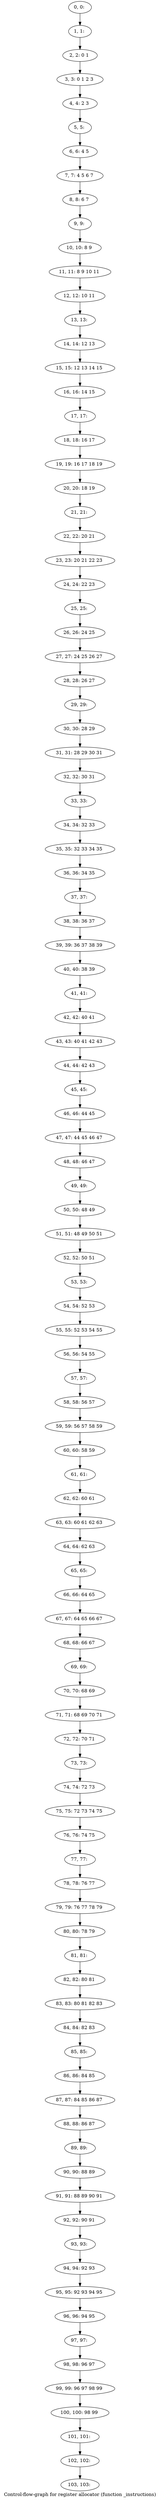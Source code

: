 digraph G {
graph [label="Control-flow-graph for register allocator (function _instructions)"]
0[label="0, 0: "];
1[label="1, 1: "];
2[label="2, 2: 0 1 "];
3[label="3, 3: 0 1 2 3 "];
4[label="4, 4: 2 3 "];
5[label="5, 5: "];
6[label="6, 6: 4 5 "];
7[label="7, 7: 4 5 6 7 "];
8[label="8, 8: 6 7 "];
9[label="9, 9: "];
10[label="10, 10: 8 9 "];
11[label="11, 11: 8 9 10 11 "];
12[label="12, 12: 10 11 "];
13[label="13, 13: "];
14[label="14, 14: 12 13 "];
15[label="15, 15: 12 13 14 15 "];
16[label="16, 16: 14 15 "];
17[label="17, 17: "];
18[label="18, 18: 16 17 "];
19[label="19, 19: 16 17 18 19 "];
20[label="20, 20: 18 19 "];
21[label="21, 21: "];
22[label="22, 22: 20 21 "];
23[label="23, 23: 20 21 22 23 "];
24[label="24, 24: 22 23 "];
25[label="25, 25: "];
26[label="26, 26: 24 25 "];
27[label="27, 27: 24 25 26 27 "];
28[label="28, 28: 26 27 "];
29[label="29, 29: "];
30[label="30, 30: 28 29 "];
31[label="31, 31: 28 29 30 31 "];
32[label="32, 32: 30 31 "];
33[label="33, 33: "];
34[label="34, 34: 32 33 "];
35[label="35, 35: 32 33 34 35 "];
36[label="36, 36: 34 35 "];
37[label="37, 37: "];
38[label="38, 38: 36 37 "];
39[label="39, 39: 36 37 38 39 "];
40[label="40, 40: 38 39 "];
41[label="41, 41: "];
42[label="42, 42: 40 41 "];
43[label="43, 43: 40 41 42 43 "];
44[label="44, 44: 42 43 "];
45[label="45, 45: "];
46[label="46, 46: 44 45 "];
47[label="47, 47: 44 45 46 47 "];
48[label="48, 48: 46 47 "];
49[label="49, 49: "];
50[label="50, 50: 48 49 "];
51[label="51, 51: 48 49 50 51 "];
52[label="52, 52: 50 51 "];
53[label="53, 53: "];
54[label="54, 54: 52 53 "];
55[label="55, 55: 52 53 54 55 "];
56[label="56, 56: 54 55 "];
57[label="57, 57: "];
58[label="58, 58: 56 57 "];
59[label="59, 59: 56 57 58 59 "];
60[label="60, 60: 58 59 "];
61[label="61, 61: "];
62[label="62, 62: 60 61 "];
63[label="63, 63: 60 61 62 63 "];
64[label="64, 64: 62 63 "];
65[label="65, 65: "];
66[label="66, 66: 64 65 "];
67[label="67, 67: 64 65 66 67 "];
68[label="68, 68: 66 67 "];
69[label="69, 69: "];
70[label="70, 70: 68 69 "];
71[label="71, 71: 68 69 70 71 "];
72[label="72, 72: 70 71 "];
73[label="73, 73: "];
74[label="74, 74: 72 73 "];
75[label="75, 75: 72 73 74 75 "];
76[label="76, 76: 74 75 "];
77[label="77, 77: "];
78[label="78, 78: 76 77 "];
79[label="79, 79: 76 77 78 79 "];
80[label="80, 80: 78 79 "];
81[label="81, 81: "];
82[label="82, 82: 80 81 "];
83[label="83, 83: 80 81 82 83 "];
84[label="84, 84: 82 83 "];
85[label="85, 85: "];
86[label="86, 86: 84 85 "];
87[label="87, 87: 84 85 86 87 "];
88[label="88, 88: 86 87 "];
89[label="89, 89: "];
90[label="90, 90: 88 89 "];
91[label="91, 91: 88 89 90 91 "];
92[label="92, 92: 90 91 "];
93[label="93, 93: "];
94[label="94, 94: 92 93 "];
95[label="95, 95: 92 93 94 95 "];
96[label="96, 96: 94 95 "];
97[label="97, 97: "];
98[label="98, 98: 96 97 "];
99[label="99, 99: 96 97 98 99 "];
100[label="100, 100: 98 99 "];
101[label="101, 101: "];
102[label="102, 102: "];
103[label="103, 103: "];
0->1 ;
1->2 ;
2->3 ;
3->4 ;
4->5 ;
5->6 ;
6->7 ;
7->8 ;
8->9 ;
9->10 ;
10->11 ;
11->12 ;
12->13 ;
13->14 ;
14->15 ;
15->16 ;
16->17 ;
17->18 ;
18->19 ;
19->20 ;
20->21 ;
21->22 ;
22->23 ;
23->24 ;
24->25 ;
25->26 ;
26->27 ;
27->28 ;
28->29 ;
29->30 ;
30->31 ;
31->32 ;
32->33 ;
33->34 ;
34->35 ;
35->36 ;
36->37 ;
37->38 ;
38->39 ;
39->40 ;
40->41 ;
41->42 ;
42->43 ;
43->44 ;
44->45 ;
45->46 ;
46->47 ;
47->48 ;
48->49 ;
49->50 ;
50->51 ;
51->52 ;
52->53 ;
53->54 ;
54->55 ;
55->56 ;
56->57 ;
57->58 ;
58->59 ;
59->60 ;
60->61 ;
61->62 ;
62->63 ;
63->64 ;
64->65 ;
65->66 ;
66->67 ;
67->68 ;
68->69 ;
69->70 ;
70->71 ;
71->72 ;
72->73 ;
73->74 ;
74->75 ;
75->76 ;
76->77 ;
77->78 ;
78->79 ;
79->80 ;
80->81 ;
81->82 ;
82->83 ;
83->84 ;
84->85 ;
85->86 ;
86->87 ;
87->88 ;
88->89 ;
89->90 ;
90->91 ;
91->92 ;
92->93 ;
93->94 ;
94->95 ;
95->96 ;
96->97 ;
97->98 ;
98->99 ;
99->100 ;
100->101 ;
101->102 ;
102->103 ;
}
